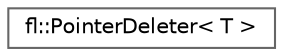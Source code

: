 digraph "Graphical Class Hierarchy"
{
 // LATEX_PDF_SIZE
  bgcolor="transparent";
  edge [fontname=Helvetica,fontsize=10,labelfontname=Helvetica,labelfontsize=10];
  node [fontname=Helvetica,fontsize=10,shape=box,height=0.2,width=0.4];
  rankdir="LR";
  Node0 [id="Node000000",label="fl::PointerDeleter\< T \>",height=0.2,width=0.4,color="grey40", fillcolor="white", style="filled",URL="$d8/d3d/structfl_1_1_pointer_deleter.html",tooltip=" "];
}
